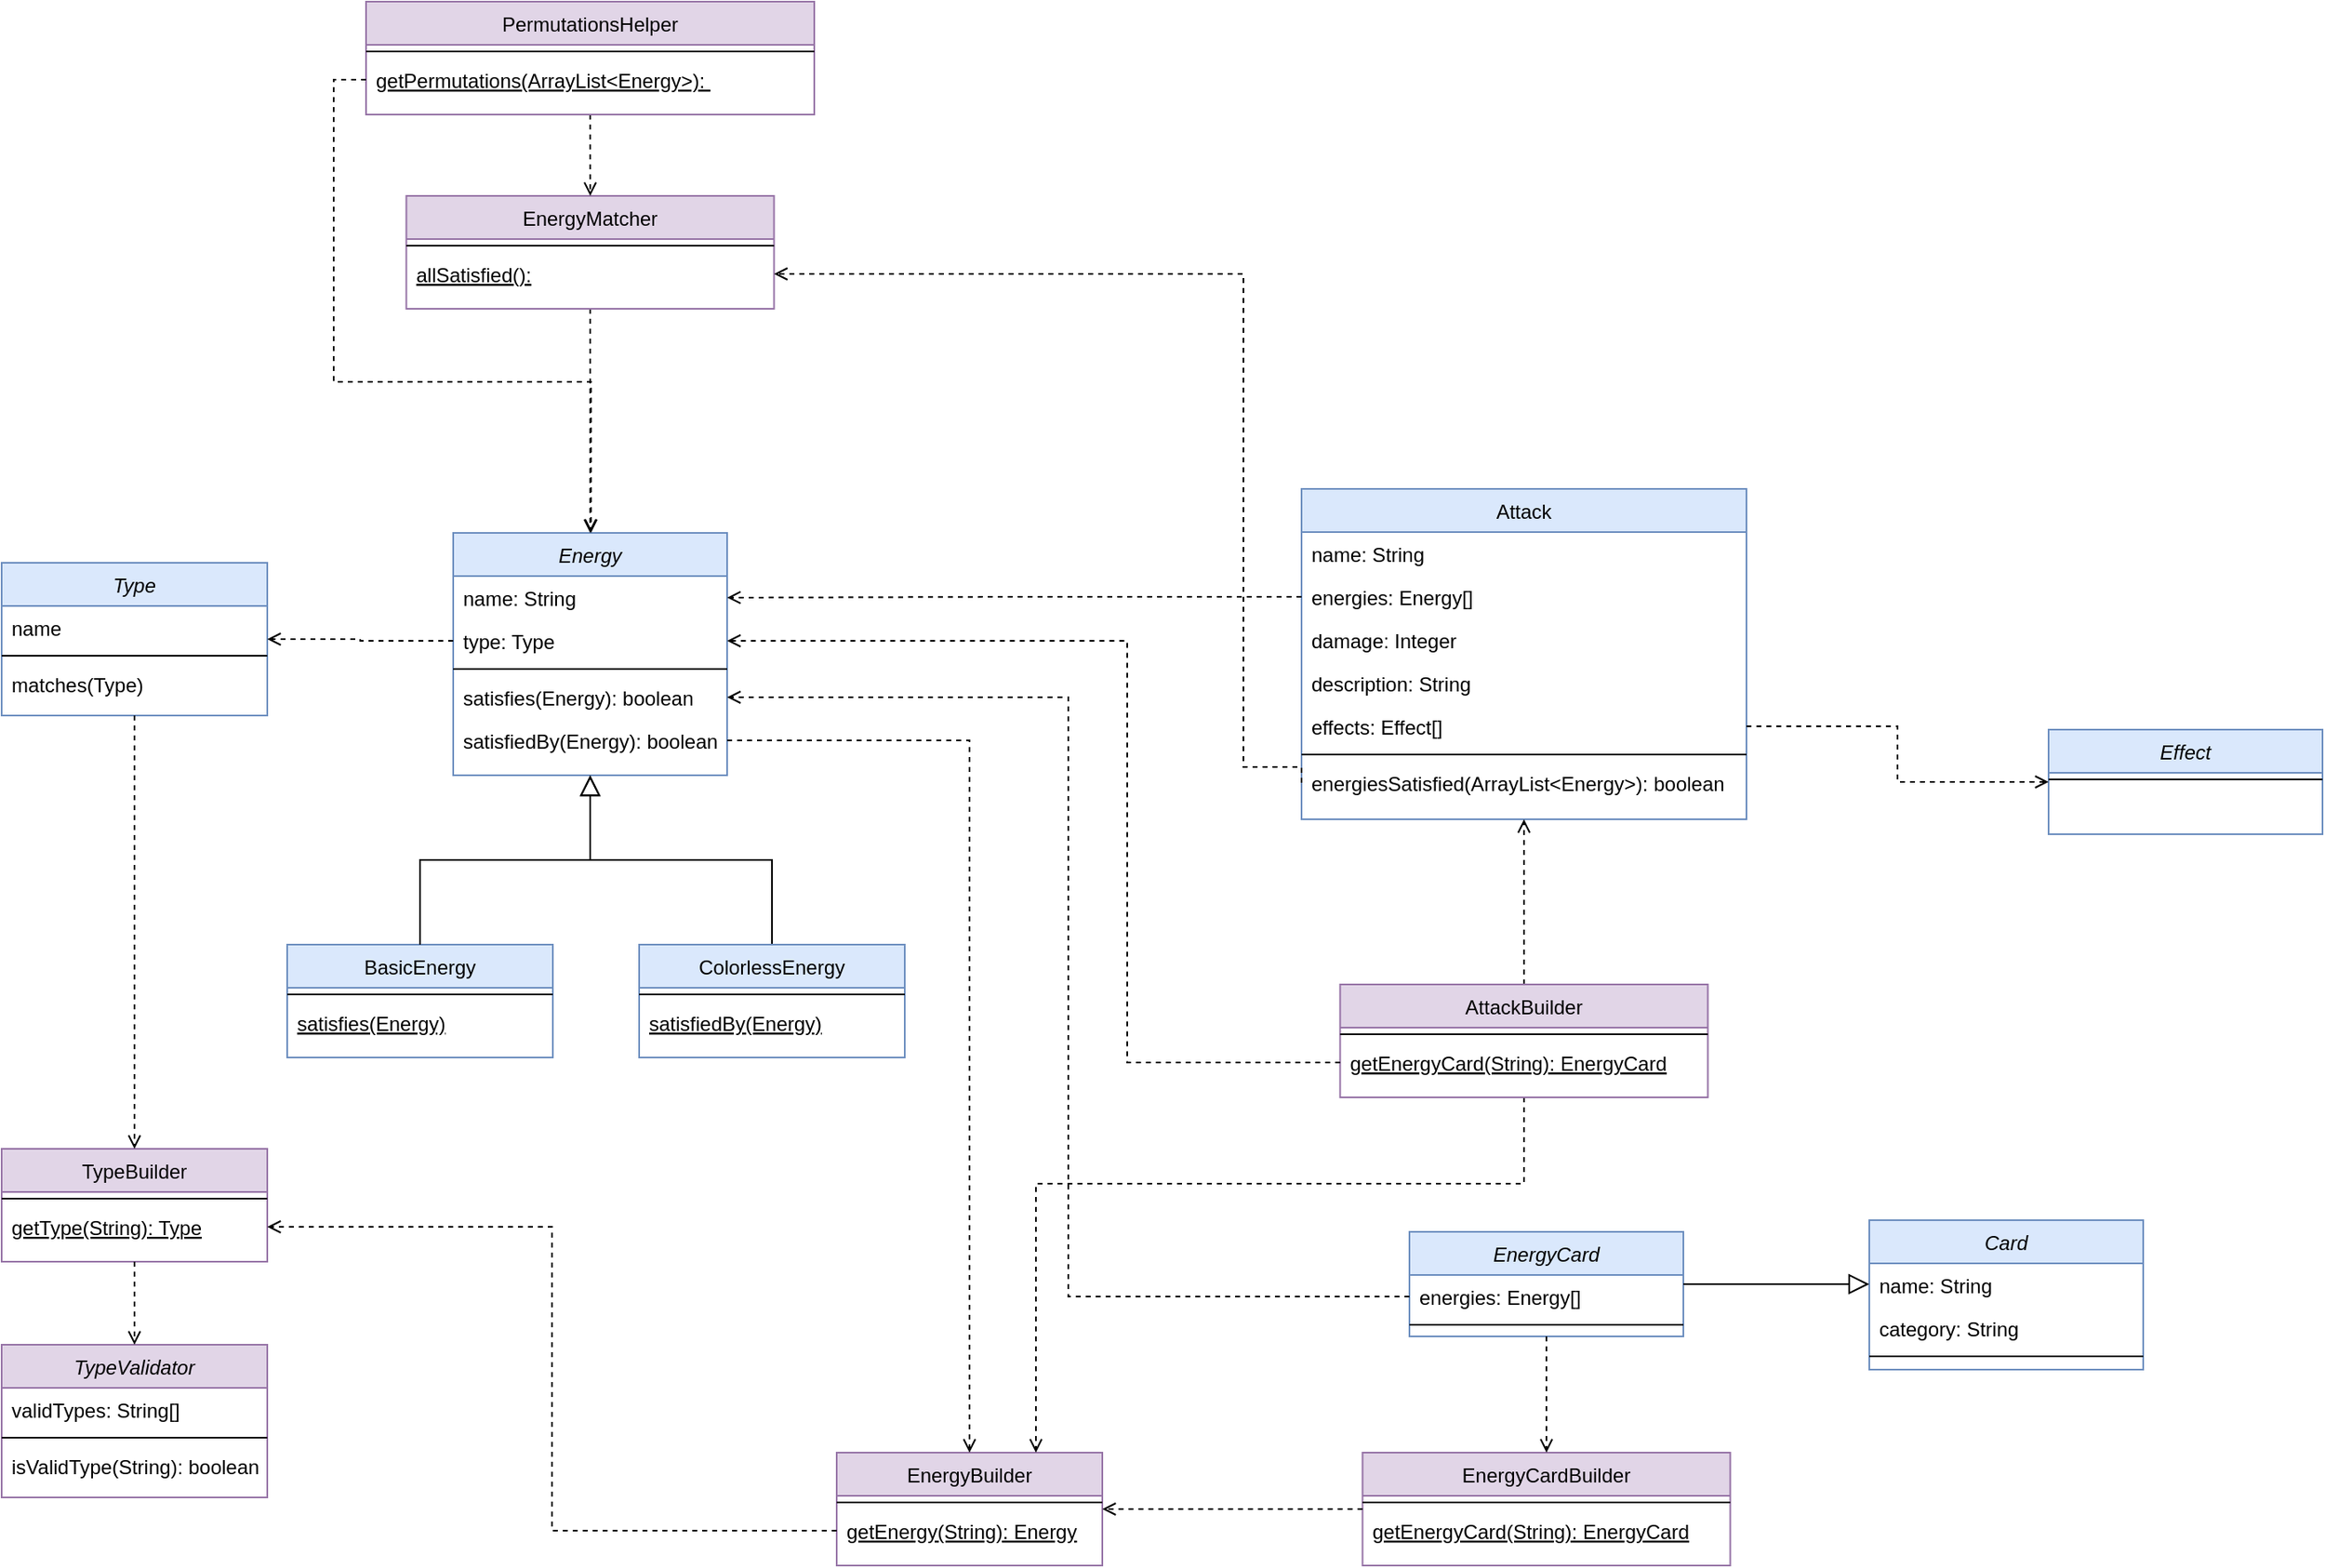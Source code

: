 <mxfile version="16.5.1" type="device"><diagram id="C5RBs43oDa-KdzZeNtuy" name="Page-1"><mxGraphModel dx="1693" dy="1636" grid="0" gridSize="10" guides="1" tooltips="1" connect="1" arrows="1" fold="1" page="0" pageScale="1" pageWidth="827" pageHeight="1169" math="0" shadow="0"><root><mxCell id="WIyWlLk6GJQsqaUBKTNV-0"/><mxCell id="WIyWlLk6GJQsqaUBKTNV-1" parent="WIyWlLk6GJQsqaUBKTNV-0"/><mxCell id="zkfFHV4jXpPFQw0GAbJ--0" value="Energy" style="swimlane;fontStyle=2;align=center;verticalAlign=top;childLayout=stackLayout;horizontal=1;startSize=26;horizontalStack=0;resizeParent=1;resizeLast=0;collapsible=1;marginBottom=0;rounded=0;shadow=0;strokeWidth=1;fillColor=#dae8fc;strokeColor=#6c8ebf;" parent="WIyWlLk6GJQsqaUBKTNV-1" vertex="1"><mxGeometry x="220" y="112" width="165" height="146" as="geometry"><mxRectangle x="230" y="140" width="160" height="26" as="alternateBounds"/></mxGeometry></mxCell><mxCell id="zkfFHV4jXpPFQw0GAbJ--1" value="name: String" style="text;align=left;verticalAlign=top;spacingLeft=4;spacingRight=4;overflow=hidden;rotatable=0;points=[[0,0.5],[1,0.5]];portConstraint=eastwest;" parent="zkfFHV4jXpPFQw0GAbJ--0" vertex="1"><mxGeometry y="26" width="165" height="26" as="geometry"/></mxCell><mxCell id="zkfFHV4jXpPFQw0GAbJ--2" value="type: Type" style="text;align=left;verticalAlign=top;spacingLeft=4;spacingRight=4;overflow=hidden;rotatable=0;points=[[0,0.5],[1,0.5]];portConstraint=eastwest;rounded=0;shadow=0;html=0;" parent="zkfFHV4jXpPFQw0GAbJ--0" vertex="1"><mxGeometry y="52" width="165" height="26" as="geometry"/></mxCell><mxCell id="zkfFHV4jXpPFQw0GAbJ--4" value="" style="line;html=1;strokeWidth=1;align=left;verticalAlign=middle;spacingTop=-1;spacingLeft=3;spacingRight=3;rotatable=0;labelPosition=right;points=[];portConstraint=eastwest;" parent="zkfFHV4jXpPFQw0GAbJ--0" vertex="1"><mxGeometry y="78" width="165" height="8" as="geometry"/></mxCell><mxCell id="zkfFHV4jXpPFQw0GAbJ--5" value="satisfies(Energy): boolean" style="text;align=left;verticalAlign=top;spacingLeft=4;spacingRight=4;overflow=hidden;rotatable=0;points=[[0,0.5],[1,0.5]];portConstraint=eastwest;" parent="zkfFHV4jXpPFQw0GAbJ--0" vertex="1"><mxGeometry y="86" width="165" height="26" as="geometry"/></mxCell><mxCell id="YTy02ttBPdpCxkNmVZv5-0" value="satisfiedBy(Energy): boolean" style="text;align=left;verticalAlign=top;spacingLeft=4;spacingRight=4;overflow=hidden;rotatable=0;points=[[0,0.5],[1,0.5]];portConstraint=eastwest;" vertex="1" parent="zkfFHV4jXpPFQw0GAbJ--0"><mxGeometry y="112" width="165" height="26" as="geometry"/></mxCell><mxCell id="zkfFHV4jXpPFQw0GAbJ--6" value="BasicEnergy" style="swimlane;fontStyle=0;align=center;verticalAlign=top;childLayout=stackLayout;horizontal=1;startSize=26;horizontalStack=0;resizeParent=1;resizeLast=0;collapsible=1;marginBottom=0;rounded=0;shadow=0;strokeWidth=1;fillColor=#dae8fc;strokeColor=#6c8ebf;" parent="WIyWlLk6GJQsqaUBKTNV-1" vertex="1"><mxGeometry x="120" y="360" width="160" height="68" as="geometry"><mxRectangle x="130" y="380" width="160" height="26" as="alternateBounds"/></mxGeometry></mxCell><mxCell id="zkfFHV4jXpPFQw0GAbJ--9" value="" style="line;html=1;strokeWidth=1;align=left;verticalAlign=middle;spacingTop=-1;spacingLeft=3;spacingRight=3;rotatable=0;labelPosition=right;points=[];portConstraint=eastwest;" parent="zkfFHV4jXpPFQw0GAbJ--6" vertex="1"><mxGeometry y="26" width="160" height="8" as="geometry"/></mxCell><mxCell id="zkfFHV4jXpPFQw0GAbJ--10" value="satisfies(Energy)" style="text;align=left;verticalAlign=top;spacingLeft=4;spacingRight=4;overflow=hidden;rotatable=0;points=[[0,0.5],[1,0.5]];portConstraint=eastwest;fontStyle=4" parent="zkfFHV4jXpPFQw0GAbJ--6" vertex="1"><mxGeometry y="34" width="160" height="26" as="geometry"/></mxCell><mxCell id="zkfFHV4jXpPFQw0GAbJ--12" value="" style="endArrow=block;endSize=10;endFill=0;shadow=0;strokeWidth=1;rounded=0;edgeStyle=elbowEdgeStyle;elbow=vertical;" parent="WIyWlLk6GJQsqaUBKTNV-1" source="zkfFHV4jXpPFQw0GAbJ--6" target="zkfFHV4jXpPFQw0GAbJ--0" edge="1"><mxGeometry width="160" relative="1" as="geometry"><mxPoint x="200" y="203" as="sourcePoint"/><mxPoint x="200" y="203" as="targetPoint"/></mxGeometry></mxCell><mxCell id="zkfFHV4jXpPFQw0GAbJ--16" value="" style="endArrow=block;endSize=10;endFill=0;shadow=0;strokeWidth=1;rounded=0;edgeStyle=elbowEdgeStyle;elbow=vertical;exitX=0.5;exitY=0;exitDx=0;exitDy=0;" parent="WIyWlLk6GJQsqaUBKTNV-1" source="YTy02ttBPdpCxkNmVZv5-2" target="zkfFHV4jXpPFQw0GAbJ--0" edge="1"><mxGeometry width="160" relative="1" as="geometry"><mxPoint x="410" y="360" as="sourcePoint"/><mxPoint x="310" y="271" as="targetPoint"/></mxGeometry></mxCell><mxCell id="zkfFHV4jXpPFQw0GAbJ--17" value="Attack" style="swimlane;fontStyle=0;align=center;verticalAlign=top;childLayout=stackLayout;horizontal=1;startSize=26;horizontalStack=0;resizeParent=1;resizeLast=0;collapsible=1;marginBottom=0;rounded=0;shadow=0;strokeWidth=1;fillColor=#dae8fc;strokeColor=#6c8ebf;" parent="WIyWlLk6GJQsqaUBKTNV-1" vertex="1"><mxGeometry x="731" y="85.5" width="268" height="199" as="geometry"><mxRectangle x="550" y="140" width="160" height="26" as="alternateBounds"/></mxGeometry></mxCell><mxCell id="zkfFHV4jXpPFQw0GAbJ--18" value="name: String" style="text;align=left;verticalAlign=top;spacingLeft=4;spacingRight=4;overflow=hidden;rotatable=0;points=[[0,0.5],[1,0.5]];portConstraint=eastwest;" parent="zkfFHV4jXpPFQw0GAbJ--17" vertex="1"><mxGeometry y="26" width="268" height="26" as="geometry"/></mxCell><mxCell id="zkfFHV4jXpPFQw0GAbJ--19" value="energies: Energy[]" style="text;align=left;verticalAlign=top;spacingLeft=4;spacingRight=4;overflow=hidden;rotatable=0;points=[[0,0.5],[1,0.5]];portConstraint=eastwest;rounded=0;shadow=0;html=0;" parent="zkfFHV4jXpPFQw0GAbJ--17" vertex="1"><mxGeometry y="52" width="268" height="26" as="geometry"/></mxCell><mxCell id="zkfFHV4jXpPFQw0GAbJ--20" value="damage: Integer" style="text;align=left;verticalAlign=top;spacingLeft=4;spacingRight=4;overflow=hidden;rotatable=0;points=[[0,0.5],[1,0.5]];portConstraint=eastwest;rounded=0;shadow=0;html=0;" parent="zkfFHV4jXpPFQw0GAbJ--17" vertex="1"><mxGeometry y="78" width="268" height="26" as="geometry"/></mxCell><mxCell id="zkfFHV4jXpPFQw0GAbJ--21" value="description: String" style="text;align=left;verticalAlign=top;spacingLeft=4;spacingRight=4;overflow=hidden;rotatable=0;points=[[0,0.5],[1,0.5]];portConstraint=eastwest;rounded=0;shadow=0;html=0;" parent="zkfFHV4jXpPFQw0GAbJ--17" vertex="1"><mxGeometry y="104" width="268" height="26" as="geometry"/></mxCell><mxCell id="zkfFHV4jXpPFQw0GAbJ--22" value="effects: Effect[]" style="text;align=left;verticalAlign=top;spacingLeft=4;spacingRight=4;overflow=hidden;rotatable=0;points=[[0,0.5],[1,0.5]];portConstraint=eastwest;rounded=0;shadow=0;html=0;" parent="zkfFHV4jXpPFQw0GAbJ--17" vertex="1"><mxGeometry y="130" width="268" height="26" as="geometry"/></mxCell><mxCell id="zkfFHV4jXpPFQw0GAbJ--23" value="" style="line;html=1;strokeWidth=1;align=left;verticalAlign=middle;spacingTop=-1;spacingLeft=3;spacingRight=3;rotatable=0;labelPosition=right;points=[];portConstraint=eastwest;" parent="zkfFHV4jXpPFQw0GAbJ--17" vertex="1"><mxGeometry y="156" width="268" height="8" as="geometry"/></mxCell><mxCell id="zkfFHV4jXpPFQw0GAbJ--24" value="energiesSatisfied(ArrayList&lt;Energy&gt;): boolean" style="text;align=left;verticalAlign=top;spacingLeft=4;spacingRight=4;overflow=hidden;rotatable=0;points=[[0,0.5],[1,0.5]];portConstraint=eastwest;" parent="zkfFHV4jXpPFQw0GAbJ--17" vertex="1"><mxGeometry y="164" width="268" height="26" as="geometry"/></mxCell><mxCell id="YTy02ttBPdpCxkNmVZv5-2" value="ColorlessEnergy" style="swimlane;fontStyle=0;align=center;verticalAlign=top;childLayout=stackLayout;horizontal=1;startSize=26;horizontalStack=0;resizeParent=1;resizeLast=0;collapsible=1;marginBottom=0;rounded=0;shadow=0;strokeWidth=1;fillColor=#dae8fc;strokeColor=#6c8ebf;" vertex="1" parent="WIyWlLk6GJQsqaUBKTNV-1"><mxGeometry x="332" y="360" width="160" height="68" as="geometry"><mxRectangle x="130" y="380" width="160" height="26" as="alternateBounds"/></mxGeometry></mxCell><mxCell id="YTy02ttBPdpCxkNmVZv5-3" value="" style="line;html=1;strokeWidth=1;align=left;verticalAlign=middle;spacingTop=-1;spacingLeft=3;spacingRight=3;rotatable=0;labelPosition=right;points=[];portConstraint=eastwest;" vertex="1" parent="YTy02ttBPdpCxkNmVZv5-2"><mxGeometry y="26" width="160" height="8" as="geometry"/></mxCell><mxCell id="YTy02ttBPdpCxkNmVZv5-4" value="satisfiedBy(Energy)" style="text;align=left;verticalAlign=top;spacingLeft=4;spacingRight=4;overflow=hidden;rotatable=0;points=[[0,0.5],[1,0.5]];portConstraint=eastwest;fontStyle=4" vertex="1" parent="YTy02ttBPdpCxkNmVZv5-2"><mxGeometry y="34" width="160" height="26" as="geometry"/></mxCell><mxCell id="YTy02ttBPdpCxkNmVZv5-5" value="Type" style="swimlane;fontStyle=2;align=center;verticalAlign=top;childLayout=stackLayout;horizontal=1;startSize=26;horizontalStack=0;resizeParent=1;resizeLast=0;collapsible=1;marginBottom=0;rounded=0;shadow=0;strokeWidth=1;fillColor=#dae8fc;strokeColor=#6c8ebf;" vertex="1" parent="WIyWlLk6GJQsqaUBKTNV-1"><mxGeometry x="-52" y="130" width="160" height="92" as="geometry"><mxRectangle x="230" y="140" width="160" height="26" as="alternateBounds"/></mxGeometry></mxCell><mxCell id="YTy02ttBPdpCxkNmVZv5-6" value="name" style="text;align=left;verticalAlign=top;spacingLeft=4;spacingRight=4;overflow=hidden;rotatable=0;points=[[0,0.5],[1,0.5]];portConstraint=eastwest;" vertex="1" parent="YTy02ttBPdpCxkNmVZv5-5"><mxGeometry y="26" width="160" height="26" as="geometry"/></mxCell><mxCell id="YTy02ttBPdpCxkNmVZv5-8" value="" style="line;html=1;strokeWidth=1;align=left;verticalAlign=middle;spacingTop=-1;spacingLeft=3;spacingRight=3;rotatable=0;labelPosition=right;points=[];portConstraint=eastwest;" vertex="1" parent="YTy02ttBPdpCxkNmVZv5-5"><mxGeometry y="52" width="160" height="8" as="geometry"/></mxCell><mxCell id="YTy02ttBPdpCxkNmVZv5-9" value="matches(Type)" style="text;align=left;verticalAlign=top;spacingLeft=4;spacingRight=4;overflow=hidden;rotatable=0;points=[[0,0.5],[1,0.5]];portConstraint=eastwest;" vertex="1" parent="YTy02ttBPdpCxkNmVZv5-5"><mxGeometry y="60" width="160" height="26" as="geometry"/></mxCell><mxCell id="YTy02ttBPdpCxkNmVZv5-11" style="edgeStyle=orthogonalEdgeStyle;rounded=0;orthogonalLoop=1;jettySize=auto;html=1;exitX=0;exitY=0.5;exitDx=0;exitDy=0;dashed=1;endArrow=open;endFill=0;" edge="1" parent="WIyWlLk6GJQsqaUBKTNV-1" source="zkfFHV4jXpPFQw0GAbJ--2" target="YTy02ttBPdpCxkNmVZv5-5"><mxGeometry relative="1" as="geometry"/></mxCell><mxCell id="YTy02ttBPdpCxkNmVZv5-12" value="TypeBuilder" style="swimlane;fontStyle=0;align=center;verticalAlign=top;childLayout=stackLayout;horizontal=1;startSize=26;horizontalStack=0;resizeParent=1;resizeLast=0;collapsible=1;marginBottom=0;rounded=0;shadow=0;strokeWidth=1;fillColor=#e1d5e7;strokeColor=#9673a6;" vertex="1" parent="WIyWlLk6GJQsqaUBKTNV-1"><mxGeometry x="-52" y="483" width="160" height="68" as="geometry"><mxRectangle x="130" y="380" width="160" height="26" as="alternateBounds"/></mxGeometry></mxCell><mxCell id="YTy02ttBPdpCxkNmVZv5-13" value="" style="line;html=1;strokeWidth=1;align=left;verticalAlign=middle;spacingTop=-1;spacingLeft=3;spacingRight=3;rotatable=0;labelPosition=right;points=[];portConstraint=eastwest;" vertex="1" parent="YTy02ttBPdpCxkNmVZv5-12"><mxGeometry y="26" width="160" height="8" as="geometry"/></mxCell><mxCell id="YTy02ttBPdpCxkNmVZv5-14" value="getType(String): Type" style="text;align=left;verticalAlign=top;spacingLeft=4;spacingRight=4;overflow=hidden;rotatable=0;points=[[0,0.5],[1,0.5]];portConstraint=eastwest;fontStyle=4" vertex="1" parent="YTy02ttBPdpCxkNmVZv5-12"><mxGeometry y="34" width="160" height="26" as="geometry"/></mxCell><mxCell id="YTy02ttBPdpCxkNmVZv5-15" value="TypeValidator" style="swimlane;fontStyle=2;align=center;verticalAlign=top;childLayout=stackLayout;horizontal=1;startSize=26;horizontalStack=0;resizeParent=1;resizeLast=0;collapsible=1;marginBottom=0;rounded=0;shadow=0;strokeWidth=1;fillColor=#e1d5e7;strokeColor=#9673a6;" vertex="1" parent="WIyWlLk6GJQsqaUBKTNV-1"><mxGeometry x="-52" y="601" width="160" height="92" as="geometry"><mxRectangle x="230" y="140" width="160" height="26" as="alternateBounds"/></mxGeometry></mxCell><mxCell id="YTy02ttBPdpCxkNmVZv5-16" value="validTypes: String[]" style="text;align=left;verticalAlign=top;spacingLeft=4;spacingRight=4;overflow=hidden;rotatable=0;points=[[0,0.5],[1,0.5]];portConstraint=eastwest;" vertex="1" parent="YTy02ttBPdpCxkNmVZv5-15"><mxGeometry y="26" width="160" height="26" as="geometry"/></mxCell><mxCell id="YTy02ttBPdpCxkNmVZv5-17" value="" style="line;html=1;strokeWidth=1;align=left;verticalAlign=middle;spacingTop=-1;spacingLeft=3;spacingRight=3;rotatable=0;labelPosition=right;points=[];portConstraint=eastwest;" vertex="1" parent="YTy02ttBPdpCxkNmVZv5-15"><mxGeometry y="52" width="160" height="8" as="geometry"/></mxCell><mxCell id="YTy02ttBPdpCxkNmVZv5-18" value="isValidType(String): boolean" style="text;align=left;verticalAlign=top;spacingLeft=4;spacingRight=4;overflow=hidden;rotatable=0;points=[[0,0.5],[1,0.5]];portConstraint=eastwest;" vertex="1" parent="YTy02ttBPdpCxkNmVZv5-15"><mxGeometry y="60" width="160" height="26" as="geometry"/></mxCell><mxCell id="YTy02ttBPdpCxkNmVZv5-19" style="edgeStyle=orthogonalEdgeStyle;rounded=0;orthogonalLoop=1;jettySize=auto;html=1;dashed=1;endArrow=open;endFill=0;" edge="1" parent="WIyWlLk6GJQsqaUBKTNV-1" source="YTy02ttBPdpCxkNmVZv5-5" target="YTy02ttBPdpCxkNmVZv5-12"><mxGeometry relative="1" as="geometry"><mxPoint x="19" y="195" as="sourcePoint"/><mxPoint x="-164" y="127" as="targetPoint"/></mxGeometry></mxCell><mxCell id="YTy02ttBPdpCxkNmVZv5-20" style="edgeStyle=orthogonalEdgeStyle;rounded=0;orthogonalLoop=1;jettySize=auto;html=1;dashed=1;endArrow=open;endFill=0;" edge="1" parent="WIyWlLk6GJQsqaUBKTNV-1" source="YTy02ttBPdpCxkNmVZv5-12" target="YTy02ttBPdpCxkNmVZv5-15"><mxGeometry relative="1" as="geometry"><mxPoint x="302" y="712" as="sourcePoint"/><mxPoint x="119" y="644" as="targetPoint"/></mxGeometry></mxCell><mxCell id="YTy02ttBPdpCxkNmVZv5-21" value="EnergyBuilder" style="swimlane;fontStyle=0;align=center;verticalAlign=top;childLayout=stackLayout;horizontal=1;startSize=26;horizontalStack=0;resizeParent=1;resizeLast=0;collapsible=1;marginBottom=0;rounded=0;shadow=0;strokeWidth=1;fillColor=#e1d5e7;strokeColor=#9673a6;" vertex="1" parent="WIyWlLk6GJQsqaUBKTNV-1"><mxGeometry x="451" y="666" width="160" height="68" as="geometry"><mxRectangle x="130" y="380" width="160" height="26" as="alternateBounds"/></mxGeometry></mxCell><mxCell id="YTy02ttBPdpCxkNmVZv5-22" value="" style="line;html=1;strokeWidth=1;align=left;verticalAlign=middle;spacingTop=-1;spacingLeft=3;spacingRight=3;rotatable=0;labelPosition=right;points=[];portConstraint=eastwest;" vertex="1" parent="YTy02ttBPdpCxkNmVZv5-21"><mxGeometry y="26" width="160" height="8" as="geometry"/></mxCell><mxCell id="YTy02ttBPdpCxkNmVZv5-23" value="getEnergy(String): Energy" style="text;align=left;verticalAlign=top;spacingLeft=4;spacingRight=4;overflow=hidden;rotatable=0;points=[[0,0.5],[1,0.5]];portConstraint=eastwest;fontStyle=4" vertex="1" parent="YTy02ttBPdpCxkNmVZv5-21"><mxGeometry y="34" width="160" height="26" as="geometry"/></mxCell><mxCell id="YTy02ttBPdpCxkNmVZv5-26" value="Card" style="swimlane;fontStyle=2;align=center;verticalAlign=top;childLayout=stackLayout;horizontal=1;startSize=26;horizontalStack=0;resizeParent=1;resizeLast=0;collapsible=1;marginBottom=0;rounded=0;shadow=0;strokeWidth=1;fillColor=#dae8fc;strokeColor=#6c8ebf;" vertex="1" parent="WIyWlLk6GJQsqaUBKTNV-1"><mxGeometry x="1073" y="526" width="165" height="90" as="geometry"><mxRectangle x="230" y="140" width="160" height="26" as="alternateBounds"/></mxGeometry></mxCell><mxCell id="YTy02ttBPdpCxkNmVZv5-27" value="name: String" style="text;align=left;verticalAlign=top;spacingLeft=4;spacingRight=4;overflow=hidden;rotatable=0;points=[[0,0.5],[1,0.5]];portConstraint=eastwest;" vertex="1" parent="YTy02ttBPdpCxkNmVZv5-26"><mxGeometry y="26" width="165" height="26" as="geometry"/></mxCell><mxCell id="YTy02ttBPdpCxkNmVZv5-28" value="category: String" style="text;align=left;verticalAlign=top;spacingLeft=4;spacingRight=4;overflow=hidden;rotatable=0;points=[[0,0.5],[1,0.5]];portConstraint=eastwest;rounded=0;shadow=0;html=0;" vertex="1" parent="YTy02ttBPdpCxkNmVZv5-26"><mxGeometry y="52" width="165" height="26" as="geometry"/></mxCell><mxCell id="YTy02ttBPdpCxkNmVZv5-29" value="" style="line;html=1;strokeWidth=1;align=left;verticalAlign=middle;spacingTop=-1;spacingLeft=3;spacingRight=3;rotatable=0;labelPosition=right;points=[];portConstraint=eastwest;" vertex="1" parent="YTy02ttBPdpCxkNmVZv5-26"><mxGeometry y="78" width="165" height="8" as="geometry"/></mxCell><mxCell id="YTy02ttBPdpCxkNmVZv5-32" value="EnergyCard" style="swimlane;fontStyle=2;align=center;verticalAlign=top;childLayout=stackLayout;horizontal=1;startSize=26;horizontalStack=0;resizeParent=1;resizeLast=0;collapsible=1;marginBottom=0;rounded=0;shadow=0;strokeWidth=1;fillColor=#dae8fc;strokeColor=#6c8ebf;" vertex="1" parent="WIyWlLk6GJQsqaUBKTNV-1"><mxGeometry x="796" y="533" width="165" height="63" as="geometry"><mxRectangle x="230" y="140" width="160" height="26" as="alternateBounds"/></mxGeometry></mxCell><mxCell id="YTy02ttBPdpCxkNmVZv5-33" value="energies: Energy[]" style="text;align=left;verticalAlign=top;spacingLeft=4;spacingRight=4;overflow=hidden;rotatable=0;points=[[0,0.5],[1,0.5]];portConstraint=eastwest;" vertex="1" parent="YTy02ttBPdpCxkNmVZv5-32"><mxGeometry y="26" width="165" height="26" as="geometry"/></mxCell><mxCell id="YTy02ttBPdpCxkNmVZv5-35" value="" style="line;html=1;strokeWidth=1;align=left;verticalAlign=middle;spacingTop=-1;spacingLeft=3;spacingRight=3;rotatable=0;labelPosition=right;points=[];portConstraint=eastwest;" vertex="1" parent="YTy02ttBPdpCxkNmVZv5-32"><mxGeometry y="52" width="165" height="8" as="geometry"/></mxCell><mxCell id="YTy02ttBPdpCxkNmVZv5-37" value="EnergyCardBuilder" style="swimlane;fontStyle=0;align=center;verticalAlign=top;childLayout=stackLayout;horizontal=1;startSize=26;horizontalStack=0;resizeParent=1;resizeLast=0;collapsible=1;marginBottom=0;rounded=0;shadow=0;strokeWidth=1;fillColor=#e1d5e7;strokeColor=#9673a6;" vertex="1" parent="WIyWlLk6GJQsqaUBKTNV-1"><mxGeometry x="767.75" y="666" width="221.5" height="68" as="geometry"><mxRectangle x="130" y="380" width="160" height="26" as="alternateBounds"/></mxGeometry></mxCell><mxCell id="YTy02ttBPdpCxkNmVZv5-38" value="" style="line;html=1;strokeWidth=1;align=left;verticalAlign=middle;spacingTop=-1;spacingLeft=3;spacingRight=3;rotatable=0;labelPosition=right;points=[];portConstraint=eastwest;" vertex="1" parent="YTy02ttBPdpCxkNmVZv5-37"><mxGeometry y="26" width="221.5" height="8" as="geometry"/></mxCell><mxCell id="YTy02ttBPdpCxkNmVZv5-39" value="getEnergyCard(String): EnergyCard" style="text;align=left;verticalAlign=top;spacingLeft=4;spacingRight=4;overflow=hidden;rotatable=0;points=[[0,0.5],[1,0.5]];portConstraint=eastwest;fontStyle=4" vertex="1" parent="YTy02ttBPdpCxkNmVZv5-37"><mxGeometry y="34" width="221.5" height="26" as="geometry"/></mxCell><mxCell id="YTy02ttBPdpCxkNmVZv5-42" style="edgeStyle=orthogonalEdgeStyle;rounded=0;orthogonalLoop=1;jettySize=auto;html=1;dashed=1;endArrow=open;endFill=0;" edge="1" parent="WIyWlLk6GJQsqaUBKTNV-1" source="YTy02ttBPdpCxkNmVZv5-32" target="YTy02ttBPdpCxkNmVZv5-37"><mxGeometry relative="1" as="geometry"><mxPoint x="421.5" y="382.059" as="sourcePoint"/><mxPoint x="633.441" y="681" as="targetPoint"/></mxGeometry></mxCell><mxCell id="YTy02ttBPdpCxkNmVZv5-43" style="edgeStyle=orthogonalEdgeStyle;rounded=0;orthogonalLoop=1;jettySize=auto;html=1;dashed=1;endArrow=open;endFill=0;" edge="1" parent="WIyWlLk6GJQsqaUBKTNV-1" source="YTy02ttBPdpCxkNmVZv5-37" target="YTy02ttBPdpCxkNmVZv5-21"><mxGeometry relative="1" as="geometry"><mxPoint x="780.029" y="305" as="sourcePoint"/><mxPoint x="780.029" y="436" as="targetPoint"/><Array as="points"/></mxGeometry></mxCell><mxCell id="YTy02ttBPdpCxkNmVZv5-45" value="" style="endArrow=block;endSize=10;endFill=0;shadow=0;strokeWidth=1;rounded=0;edgeStyle=elbowEdgeStyle;elbow=vertical;" edge="1" parent="WIyWlLk6GJQsqaUBKTNV-1" source="YTy02ttBPdpCxkNmVZv5-32" target="YTy02ttBPdpCxkNmVZv5-26"><mxGeometry width="160" relative="1" as="geometry"><mxPoint x="448" y="816.0" as="sourcePoint"/><mxPoint x="338.5" y="714" as="targetPoint"/></mxGeometry></mxCell><mxCell id="YTy02ttBPdpCxkNmVZv5-49" style="edgeStyle=orthogonalEdgeStyle;rounded=0;orthogonalLoop=1;jettySize=auto;html=1;exitX=0.5;exitY=1;exitDx=0;exitDy=0;dashed=1;endArrow=open;endFill=0;" edge="1" parent="WIyWlLk6GJQsqaUBKTNV-1" source="YTy02ttBPdpCxkNmVZv5-46" target="zkfFHV4jXpPFQw0GAbJ--0"><mxGeometry relative="1" as="geometry"/></mxCell><mxCell id="YTy02ttBPdpCxkNmVZv5-46" value="EnergyMatcher" style="swimlane;fontStyle=0;align=center;verticalAlign=top;childLayout=stackLayout;horizontal=1;startSize=26;horizontalStack=0;resizeParent=1;resizeLast=0;collapsible=1;marginBottom=0;rounded=0;shadow=0;strokeWidth=1;fillColor=#e1d5e7;strokeColor=#9673a6;" vertex="1" parent="WIyWlLk6GJQsqaUBKTNV-1"><mxGeometry x="191.75" y="-91" width="221.5" height="68" as="geometry"><mxRectangle x="130" y="380" width="160" height="26" as="alternateBounds"/></mxGeometry></mxCell><mxCell id="YTy02ttBPdpCxkNmVZv5-47" value="" style="line;html=1;strokeWidth=1;align=left;verticalAlign=middle;spacingTop=-1;spacingLeft=3;spacingRight=3;rotatable=0;labelPosition=right;points=[];portConstraint=eastwest;" vertex="1" parent="YTy02ttBPdpCxkNmVZv5-46"><mxGeometry y="26" width="221.5" height="8" as="geometry"/></mxCell><mxCell id="YTy02ttBPdpCxkNmVZv5-48" value="allSatisfied():" style="text;align=left;verticalAlign=top;spacingLeft=4;spacingRight=4;overflow=hidden;rotatable=0;points=[[0,0.5],[1,0.5]];portConstraint=eastwest;fontStyle=4" vertex="1" parent="YTy02ttBPdpCxkNmVZv5-46"><mxGeometry y="34" width="221.5" height="26" as="geometry"/></mxCell><mxCell id="YTy02ttBPdpCxkNmVZv5-53" style="edgeStyle=orthogonalEdgeStyle;rounded=0;orthogonalLoop=1;jettySize=auto;html=1;exitX=0.5;exitY=1;exitDx=0;exitDy=0;dashed=1;endArrow=open;endFill=0;" edge="1" parent="WIyWlLk6GJQsqaUBKTNV-1" source="YTy02ttBPdpCxkNmVZv5-50" target="YTy02ttBPdpCxkNmVZv5-46"><mxGeometry relative="1" as="geometry"/></mxCell><mxCell id="YTy02ttBPdpCxkNmVZv5-50" value="PermutationsHelper" style="swimlane;fontStyle=0;align=center;verticalAlign=top;childLayout=stackLayout;horizontal=1;startSize=26;horizontalStack=0;resizeParent=1;resizeLast=0;collapsible=1;marginBottom=0;rounded=0;shadow=0;strokeWidth=1;fillColor=#e1d5e7;strokeColor=#9673a6;" vertex="1" parent="WIyWlLk6GJQsqaUBKTNV-1"><mxGeometry x="167.5" y="-208" width="270" height="68" as="geometry"><mxRectangle x="130" y="380" width="160" height="26" as="alternateBounds"/></mxGeometry></mxCell><mxCell id="YTy02ttBPdpCxkNmVZv5-51" value="" style="line;html=1;strokeWidth=1;align=left;verticalAlign=middle;spacingTop=-1;spacingLeft=3;spacingRight=3;rotatable=0;labelPosition=right;points=[];portConstraint=eastwest;" vertex="1" parent="YTy02ttBPdpCxkNmVZv5-50"><mxGeometry y="26" width="270" height="8" as="geometry"/></mxCell><mxCell id="YTy02ttBPdpCxkNmVZv5-52" value="getPermutations(ArrayList&lt;Energy&gt;): " style="text;align=left;verticalAlign=top;spacingLeft=4;spacingRight=4;overflow=hidden;rotatable=0;points=[[0,0.5],[1,0.5]];portConstraint=eastwest;fontStyle=4" vertex="1" parent="YTy02ttBPdpCxkNmVZv5-50"><mxGeometry y="34" width="270" height="26" as="geometry"/></mxCell><mxCell id="YTy02ttBPdpCxkNmVZv5-55" style="edgeStyle=orthogonalEdgeStyle;rounded=0;orthogonalLoop=1;jettySize=auto;html=1;exitX=0;exitY=0.5;exitDx=0;exitDy=0;dashed=1;endArrow=open;endFill=0;" edge="1" parent="WIyWlLk6GJQsqaUBKTNV-1" source="YTy02ttBPdpCxkNmVZv5-52" target="zkfFHV4jXpPFQw0GAbJ--0"><mxGeometry relative="1" as="geometry"><Array as="points"><mxPoint x="148" y="-161"/><mxPoint x="148" y="21"/><mxPoint x="303" y="21"/></Array></mxGeometry></mxCell><mxCell id="YTy02ttBPdpCxkNmVZv5-58" style="edgeStyle=orthogonalEdgeStyle;rounded=0;orthogonalLoop=1;jettySize=auto;html=1;exitX=0;exitY=0.5;exitDx=0;exitDy=0;dashed=1;endArrow=open;endFill=0;" edge="1" parent="WIyWlLk6GJQsqaUBKTNV-1" source="zkfFHV4jXpPFQw0GAbJ--19" target="zkfFHV4jXpPFQw0GAbJ--1"><mxGeometry relative="1" as="geometry"/></mxCell><mxCell id="YTy02ttBPdpCxkNmVZv5-60" value="Effect" style="swimlane;fontStyle=2;align=center;verticalAlign=top;childLayout=stackLayout;horizontal=1;startSize=26;horizontalStack=0;resizeParent=1;resizeLast=0;collapsible=1;marginBottom=0;rounded=0;shadow=0;strokeWidth=1;fillColor=#dae8fc;strokeColor=#6c8ebf;" vertex="1" parent="WIyWlLk6GJQsqaUBKTNV-1"><mxGeometry x="1181" y="230.5" width="165" height="63" as="geometry"><mxRectangle x="230" y="140" width="160" height="26" as="alternateBounds"/></mxGeometry></mxCell><mxCell id="YTy02ttBPdpCxkNmVZv5-62" value="" style="line;html=1;strokeWidth=1;align=left;verticalAlign=middle;spacingTop=-1;spacingLeft=3;spacingRight=3;rotatable=0;labelPosition=right;points=[];portConstraint=eastwest;" vertex="1" parent="YTy02ttBPdpCxkNmVZv5-60"><mxGeometry y="26" width="165" height="8" as="geometry"/></mxCell><mxCell id="YTy02ttBPdpCxkNmVZv5-63" style="edgeStyle=orthogonalEdgeStyle;rounded=0;orthogonalLoop=1;jettySize=auto;html=1;exitX=1;exitY=0.5;exitDx=0;exitDy=0;dashed=1;endArrow=open;endFill=0;" edge="1" parent="WIyWlLk6GJQsqaUBKTNV-1" source="zkfFHV4jXpPFQw0GAbJ--22" target="YTy02ttBPdpCxkNmVZv5-60"><mxGeometry relative="1" as="geometry"/></mxCell><mxCell id="YTy02ttBPdpCxkNmVZv5-64" style="edgeStyle=orthogonalEdgeStyle;rounded=0;orthogonalLoop=1;jettySize=auto;html=1;exitX=0;exitY=0.5;exitDx=0;exitDy=0;dashed=1;endArrow=open;endFill=0;" edge="1" parent="WIyWlLk6GJQsqaUBKTNV-1" source="YTy02ttBPdpCxkNmVZv5-23" target="YTy02ttBPdpCxkNmVZv5-14"><mxGeometry relative="1" as="geometry"/></mxCell><mxCell id="YTy02ttBPdpCxkNmVZv5-65" style="edgeStyle=orthogonalEdgeStyle;rounded=0;orthogonalLoop=1;jettySize=auto;html=1;exitX=0;exitY=0.5;exitDx=0;exitDy=0;dashed=1;endArrow=open;endFill=0;" edge="1" parent="WIyWlLk6GJQsqaUBKTNV-1" source="YTy02ttBPdpCxkNmVZv5-33" target="zkfFHV4jXpPFQw0GAbJ--5"><mxGeometry relative="1" as="geometry"/></mxCell><mxCell id="YTy02ttBPdpCxkNmVZv5-66" style="edgeStyle=orthogonalEdgeStyle;rounded=0;orthogonalLoop=1;jettySize=auto;html=1;dashed=1;endArrow=open;endFill=0;" edge="1" parent="WIyWlLk6GJQsqaUBKTNV-1" source="YTy02ttBPdpCxkNmVZv5-0" target="YTy02ttBPdpCxkNmVZv5-21"><mxGeometry relative="1" as="geometry"/></mxCell><mxCell id="YTy02ttBPdpCxkNmVZv5-70" style="edgeStyle=orthogonalEdgeStyle;rounded=0;orthogonalLoop=1;jettySize=auto;html=1;exitX=0.5;exitY=0;exitDx=0;exitDy=0;dashed=1;endArrow=open;endFill=0;" edge="1" parent="WIyWlLk6GJQsqaUBKTNV-1" source="YTy02ttBPdpCxkNmVZv5-67" target="zkfFHV4jXpPFQw0GAbJ--17"><mxGeometry relative="1" as="geometry"/></mxCell><mxCell id="YTy02ttBPdpCxkNmVZv5-73" style="edgeStyle=orthogonalEdgeStyle;rounded=0;orthogonalLoop=1;jettySize=auto;html=1;exitX=0.5;exitY=1;exitDx=0;exitDy=0;dashed=1;endArrow=open;endFill=0;entryX=0.75;entryY=0;entryDx=0;entryDy=0;" edge="1" parent="WIyWlLk6GJQsqaUBKTNV-1" source="YTy02ttBPdpCxkNmVZv5-67" target="YTy02ttBPdpCxkNmVZv5-21"><mxGeometry relative="1" as="geometry"><Array as="points"><mxPoint x="865" y="504"/><mxPoint x="571" y="504"/></Array></mxGeometry></mxCell><mxCell id="YTy02ttBPdpCxkNmVZv5-67" value="AttackBuilder" style="swimlane;fontStyle=0;align=center;verticalAlign=top;childLayout=stackLayout;horizontal=1;startSize=26;horizontalStack=0;resizeParent=1;resizeLast=0;collapsible=1;marginBottom=0;rounded=0;shadow=0;strokeWidth=1;fillColor=#e1d5e7;strokeColor=#9673a6;" vertex="1" parent="WIyWlLk6GJQsqaUBKTNV-1"><mxGeometry x="754.25" y="384" width="221.5" height="68" as="geometry"><mxRectangle x="130" y="380" width="160" height="26" as="alternateBounds"/></mxGeometry></mxCell><mxCell id="YTy02ttBPdpCxkNmVZv5-68" value="" style="line;html=1;strokeWidth=1;align=left;verticalAlign=middle;spacingTop=-1;spacingLeft=3;spacingRight=3;rotatable=0;labelPosition=right;points=[];portConstraint=eastwest;" vertex="1" parent="YTy02ttBPdpCxkNmVZv5-67"><mxGeometry y="26" width="221.5" height="8" as="geometry"/></mxCell><mxCell id="YTy02ttBPdpCxkNmVZv5-69" value="getEnergyCard(String): EnergyCard" style="text;align=left;verticalAlign=top;spacingLeft=4;spacingRight=4;overflow=hidden;rotatable=0;points=[[0,0.5],[1,0.5]];portConstraint=eastwest;fontStyle=4" vertex="1" parent="YTy02ttBPdpCxkNmVZv5-67"><mxGeometry y="34" width="221.5" height="26" as="geometry"/></mxCell><mxCell id="YTy02ttBPdpCxkNmVZv5-71" style="edgeStyle=orthogonalEdgeStyle;rounded=0;orthogonalLoop=1;jettySize=auto;html=1;exitX=0;exitY=0.5;exitDx=0;exitDy=0;dashed=1;endArrow=open;endFill=0;" edge="1" parent="WIyWlLk6GJQsqaUBKTNV-1" source="zkfFHV4jXpPFQw0GAbJ--24" target="YTy02ttBPdpCxkNmVZv5-48"><mxGeometry relative="1" as="geometry"><Array as="points"><mxPoint x="696" y="253"/><mxPoint x="696" y="-44"/></Array></mxGeometry></mxCell><mxCell id="YTy02ttBPdpCxkNmVZv5-72" style="edgeStyle=orthogonalEdgeStyle;rounded=0;orthogonalLoop=1;jettySize=auto;html=1;exitX=0;exitY=0.5;exitDx=0;exitDy=0;dashed=1;endArrow=open;endFill=0;" edge="1" parent="WIyWlLk6GJQsqaUBKTNV-1" source="YTy02ttBPdpCxkNmVZv5-69" target="zkfFHV4jXpPFQw0GAbJ--2"><mxGeometry relative="1" as="geometry"><Array as="points"><mxPoint x="626" y="431"/><mxPoint x="626" y="177"/></Array></mxGeometry></mxCell></root></mxGraphModel></diagram></mxfile>